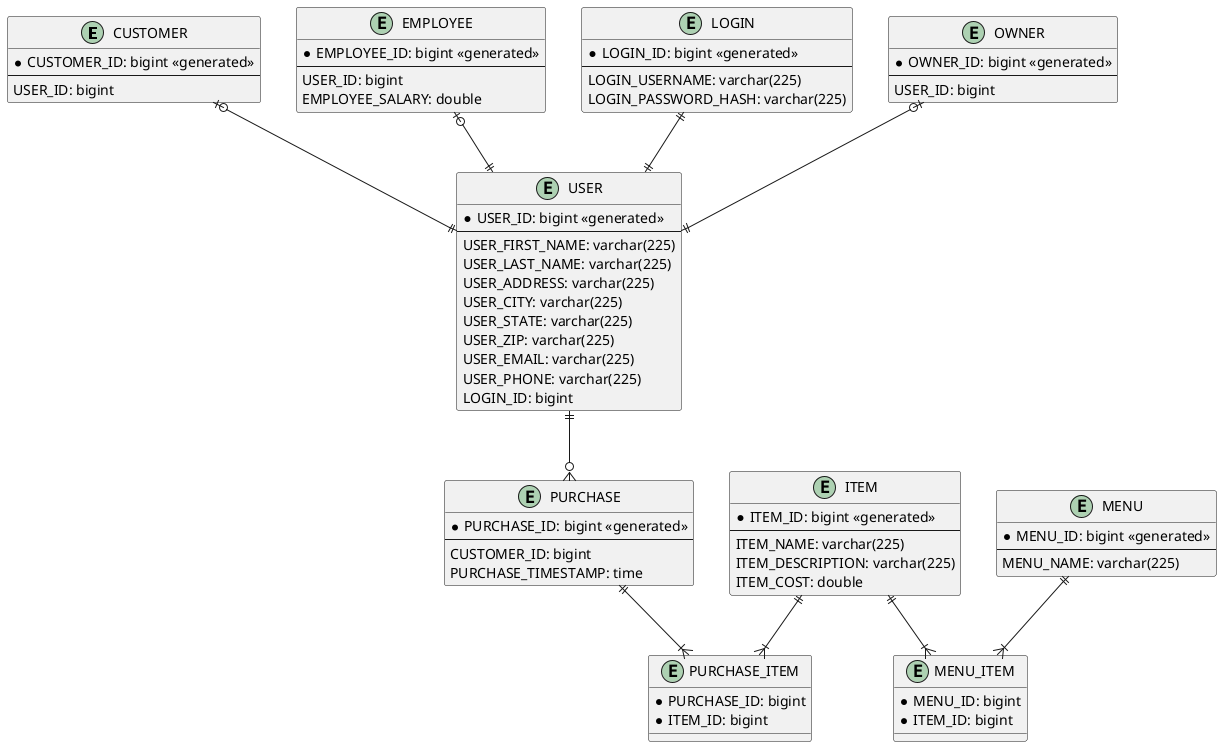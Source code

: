 @startuml

Entity CUSTOMER {
    * CUSTOMER_ID: bigint <<generated>>
    --
    USER_ID: bigint
}

Entity EMPLOYEE {
    * EMPLOYEE_ID: bigint <<generated>>
    --
    USER_ID: bigint
    EMPLOYEE_SALARY: double
}

Entity ITEM {
    * ITEM_ID: bigint <<generated>>
    --
    ITEM_NAME: varchar(225)
    ITEM_DESCRIPTION: varchar(225)
    ITEM_COST: double
}

Entity LOGIN {
    * LOGIN_ID: bigint <<generated>>
    --
    LOGIN_USERNAME: varchar(225)
    LOGIN_PASSWORD_HASH: varchar(225)
}

Entity MENU {
    * MENU_ID: bigint <<generated>>
    --
    MENU_NAME: varchar(225)
}

Entity MENU_ITEM {
    * MENU_ID: bigint
    * ITEM_ID: bigint
}

Entity OWNER {
    * OWNER_ID: bigint <<generated>>
    --
    USER_ID: bigint
}

Entity PURCHASE {
    * PURCHASE_ID: bigint <<generated>>
    --
    CUSTOMER_ID: bigint
    PURCHASE_TIMESTAMP: time
}

Entity PURCHASE_ITEM {
    * PURCHASE_ID: bigint
    * ITEM_ID: bigint
}

Entity USER {
    * USER_ID: bigint <<generated>>
    --
    USER_FIRST_NAME: varchar(225)
    USER_LAST_NAME: varchar(225)
    USER_ADDRESS: varchar(225)
    USER_CITY: varchar(225)
    USER_STATE: varchar(225)
    USER_ZIP: varchar(225)
    USER_EMAIL: varchar(225)
    USER_PHONE: varchar(225)
    LOGIN_ID: bigint
}

CUSTOMER |o--|| USER

EMPLOYEE |o--|| USER

OWNER |o--|| USER

LOGIN ||--|| USER

USER ||--o{ PURCHASE

PURCHASE ||--|{ PURCHASE_ITEM

ITEM ||--|{ PURCHASE_ITEM

MENU ||--|{ MENU_ITEM

ITEM ||--|{ MENU_ITEM

@enduml